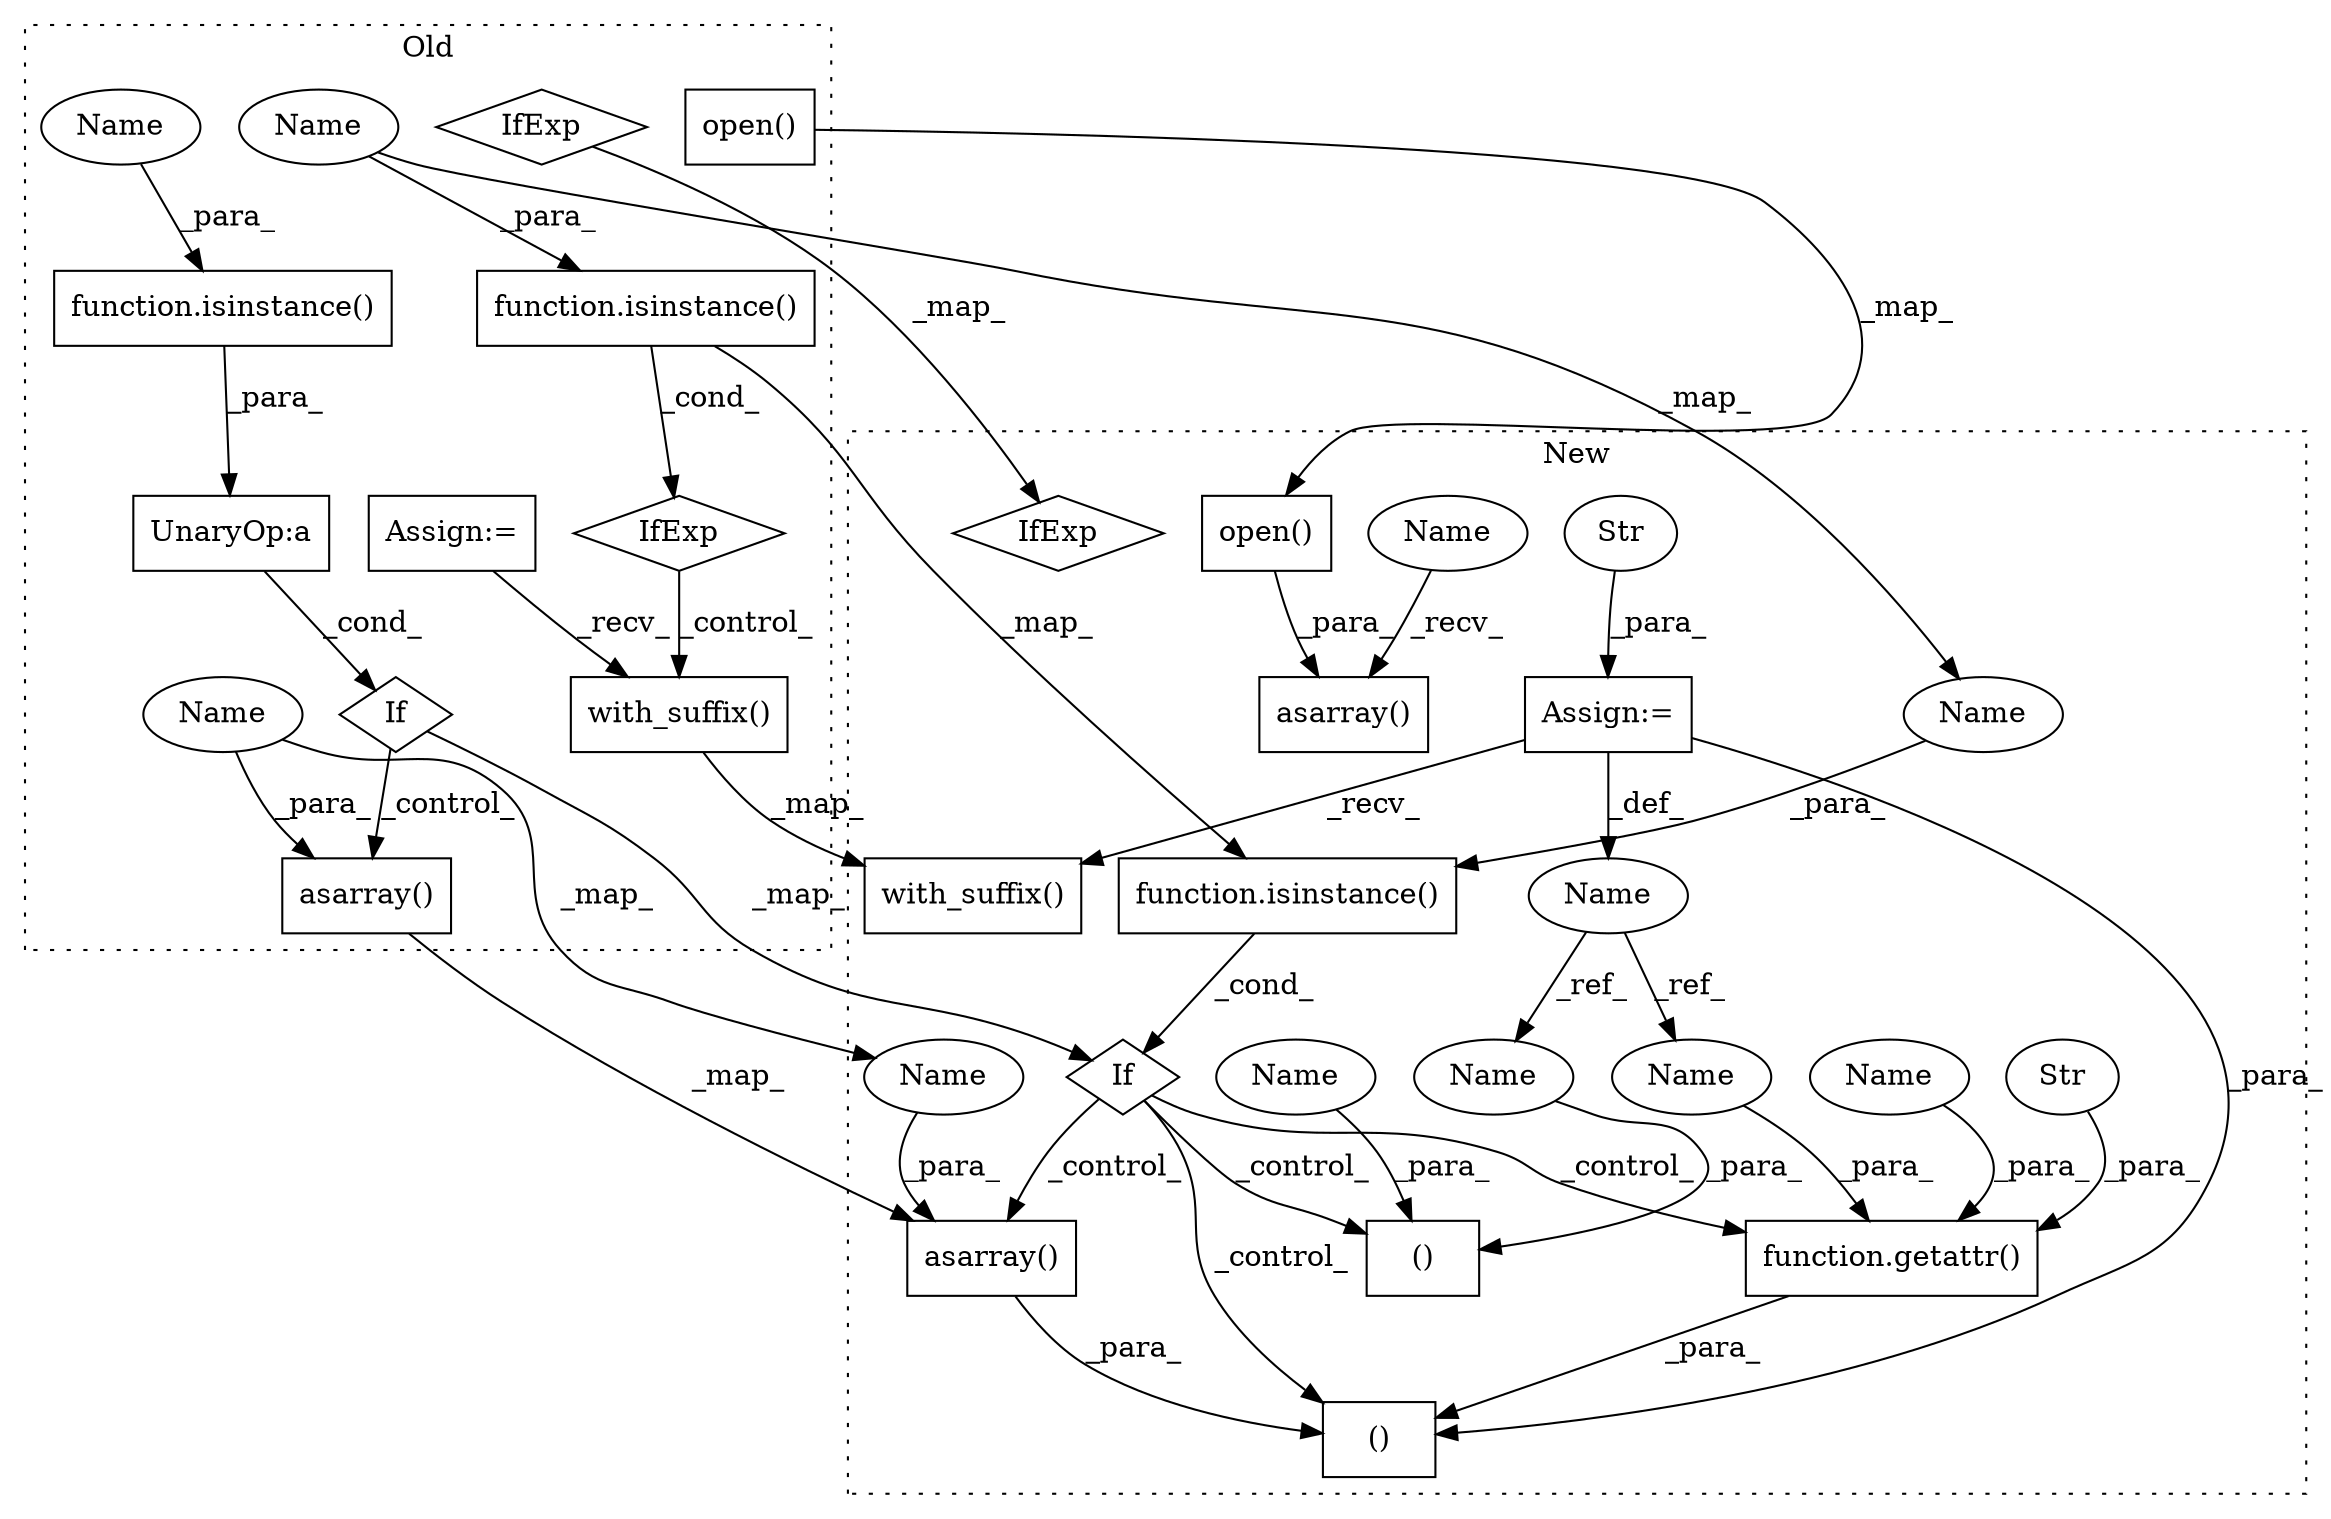 digraph G {
subgraph cluster0 {
1 [label="IfExp" a="51" s="9911,9942" l="4,6" shape="diamond"];
4 [label="UnaryOp:a" a="61" s="9980" l="30" shape="box"];
7 [label="open()" a="75" s="9710,9787" l="11,1" shape="box"];
9 [label="If" a="96" s="9977,10010" l="3,18" shape="diamond"];
12 [label="asarray()" a="75" s="10033,10046" l="11,1" shape="box"];
16 [label="IfExp" a="51" s="9754,9779" l="4,6" shape="diamond"];
17 [label="function.isinstance()" a="75" s="9915,9941" l="11,1" shape="box"];
19 [label="Assign:=" a="68" s="9828" l="3" shape="box"];
20 [label="function.isinstance()" a="75" s="9984,10009" l="11,1" shape="box"];
23 [label="with_suffix()" a="75" s="9869,9905" l="30,1" shape="box"];
25 [label="Name" a="87" s="10044" l="2" shape="ellipse"];
26 [label="Name" a="87" s="9926" l="2" shape="ellipse"];
27 [label="Name" a="87" s="9995" l="2" shape="ellipse"];
label = "Old";
style="dotted";
}
subgraph cluster1 {
2 [label="function.getattr()" a="75" s="9944,9969" l="8,1" shape="box"];
3 [label="()" a="54" s="9922" l="3" shape="box"];
5 [label="Str" a="66" s="9956" l="10" shape="ellipse"];
6 [label="()" a="54" s="9942" l="28" shape="box"];
8 [label="open()" a="75" s="9761,9838" l="11,1" shape="box"];
10 [label="If" a="96" s="9862,9889" l="0,31" shape="diamond"];
11 [label="asarray()" a="75" s="9928,9941" l="11,1" shape="box"];
13 [label="asarray()" a="75" s="9750,9839" l="11,1" shape="box"];
14 [label="Name" a="87" s="9643" l="1" shape="ellipse"];
15 [label="IfExp" a="51" s="9805,9830" l="4,6" shape="diamond"];
18 [label="function.isinstance()" a="75" s="9862,9888" l="11,1" shape="box"];
21 [label="Assign:=" a="68" s="9644" l="3" shape="box"];
22 [label="Str" a="66" s="9647" l="11" shape="ellipse"];
24 [label="with_suffix()" a="75" s="9996,10022" l="20,1" shape="box"];
28 [label="Name" a="87" s="9920" l="2" shape="ellipse"];
29 [label="Name" a="87" s="9952" l="2" shape="ellipse"];
30 [label="Name" a="87" s="9873" l="2" shape="ellipse"];
31 [label="Name" a="87" s="9939" l="2" shape="ellipse"];
32 [label="Name" a="87" s="9750" l="2" shape="ellipse"];
33 [label="Name" a="87" s="9968" l="1" shape="ellipse"];
34 [label="Name" a="87" s="9924" l="1" shape="ellipse"];
label = "New";
style="dotted";
}
1 -> 23 [label="_control_"];
2 -> 6 [label="_para_"];
4 -> 9 [label="_cond_"];
5 -> 2 [label="_para_"];
7 -> 8 [label="_map_"];
8 -> 13 [label="_para_"];
9 -> 12 [label="_control_"];
9 -> 10 [label="_map_"];
10 -> 3 [label="_control_"];
10 -> 6 [label="_control_"];
10 -> 2 [label="_control_"];
10 -> 11 [label="_control_"];
11 -> 6 [label="_para_"];
12 -> 11 [label="_map_"];
14 -> 33 [label="_ref_"];
14 -> 34 [label="_ref_"];
16 -> 15 [label="_map_"];
17 -> 18 [label="_map_"];
17 -> 1 [label="_cond_"];
18 -> 10 [label="_cond_"];
19 -> 23 [label="_recv_"];
20 -> 4 [label="_para_"];
21 -> 24 [label="_recv_"];
21 -> 6 [label="_para_"];
21 -> 14 [label="_def_"];
22 -> 21 [label="_para_"];
23 -> 24 [label="_map_"];
25 -> 12 [label="_para_"];
25 -> 31 [label="_map_"];
26 -> 17 [label="_para_"];
26 -> 30 [label="_map_"];
27 -> 20 [label="_para_"];
28 -> 3 [label="_para_"];
29 -> 2 [label="_para_"];
30 -> 18 [label="_para_"];
31 -> 11 [label="_para_"];
32 -> 13 [label="_recv_"];
33 -> 2 [label="_para_"];
34 -> 3 [label="_para_"];
}